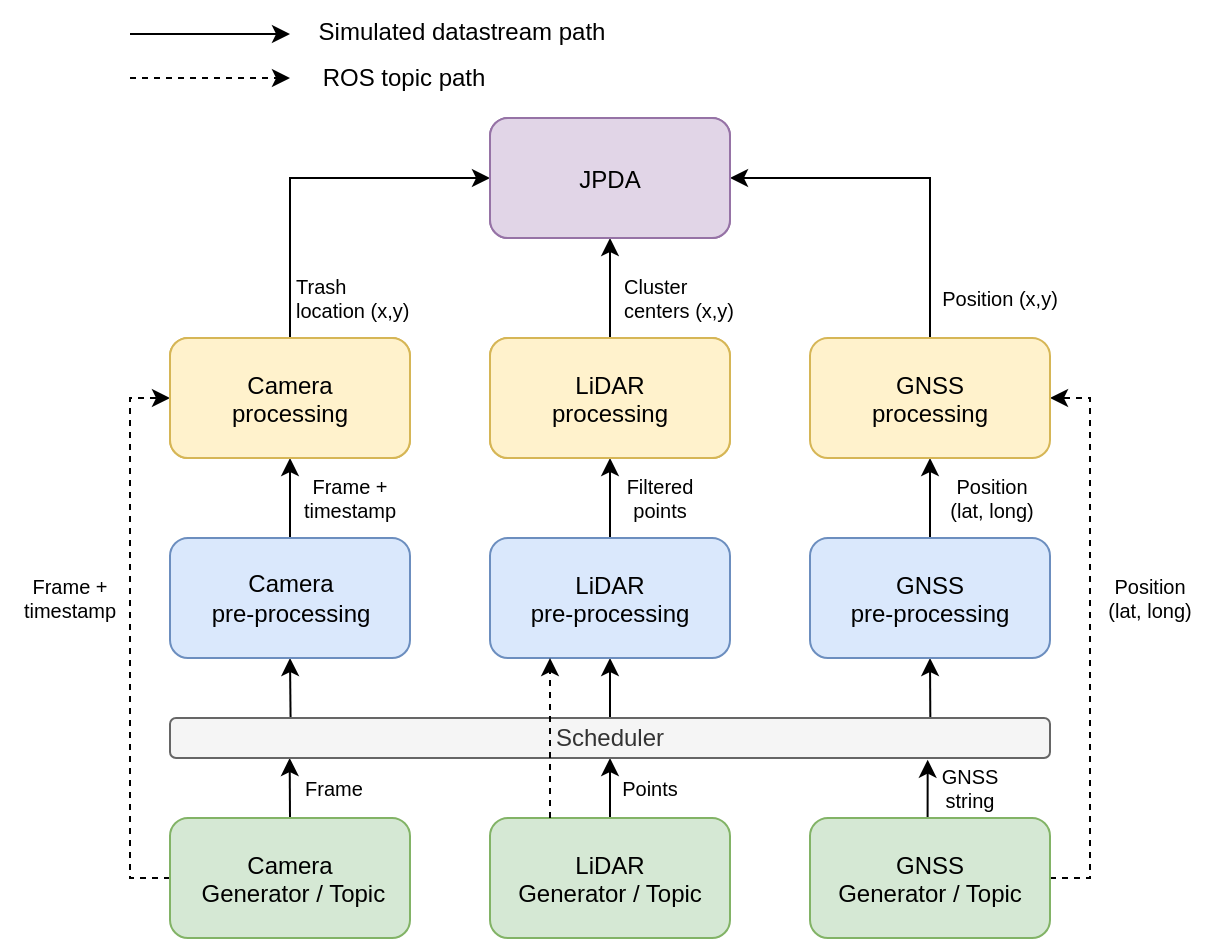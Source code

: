 <mxfile version="21.2.9" type="device">
  <diagram name="Page-1" id="7x5mFuv1EIT4P0MoVlMk">
    <mxGraphModel dx="1347" dy="734" grid="1" gridSize="10" guides="1" tooltips="1" connect="1" arrows="1" fold="1" page="1" pageScale="1" pageWidth="850" pageHeight="1100" math="0" shadow="0">
      <root>
        <mxCell id="0" />
        <mxCell id="1" parent="0" />
        <mxCell id="OizBejJ-ZaFwju5l1YRZ-16" style="edgeStyle=orthogonalEdgeStyle;rounded=0;orthogonalLoop=1;jettySize=auto;html=1;exitX=0.5;exitY=0;exitDx=0;exitDy=0;entryX=0.5;entryY=1;entryDx=0;entryDy=0;" edge="1" parent="1" source="OizBejJ-ZaFwju5l1YRZ-1" target="OizBejJ-ZaFwju5l1YRZ-7">
          <mxGeometry relative="1" as="geometry" />
        </mxCell>
        <mxCell id="OizBejJ-ZaFwju5l1YRZ-48" style="edgeStyle=orthogonalEdgeStyle;rounded=0;orthogonalLoop=1;jettySize=auto;html=1;exitX=0.5;exitY=1;exitDx=0;exitDy=0;entryX=0.137;entryY=-0.024;entryDx=0;entryDy=0;entryPerimeter=0;startArrow=classic;startFill=1;endArrow=none;endFill=0;" edge="1" parent="1" source="OizBejJ-ZaFwju5l1YRZ-1" target="OizBejJ-ZaFwju5l1YRZ-46">
          <mxGeometry relative="1" as="geometry" />
        </mxCell>
        <mxCell id="OizBejJ-ZaFwju5l1YRZ-1" value="Camera&lt;br&gt;pre-processing" style="rounded=1;html=1;fillColor=#dae8fc;strokeColor=#6c8ebf;fontStyle=0;" vertex="1" parent="1">
          <mxGeometry x="160" y="440" width="120" height="60" as="geometry" />
        </mxCell>
        <mxCell id="OizBejJ-ZaFwju5l1YRZ-15" style="edgeStyle=orthogonalEdgeStyle;rounded=0;orthogonalLoop=1;jettySize=auto;html=1;exitX=0.5;exitY=0;exitDx=0;exitDy=0;entryX=0.5;entryY=1;entryDx=0;entryDy=0;" edge="1" parent="1" source="OizBejJ-ZaFwju5l1YRZ-2" target="OizBejJ-ZaFwju5l1YRZ-8">
          <mxGeometry relative="1" as="geometry" />
        </mxCell>
        <mxCell id="OizBejJ-ZaFwju5l1YRZ-49" style="edgeStyle=orthogonalEdgeStyle;rounded=0;orthogonalLoop=1;jettySize=auto;html=1;exitX=0.5;exitY=1;exitDx=0;exitDy=0;entryX=0.5;entryY=0;entryDx=0;entryDy=0;startArrow=classic;startFill=1;endArrow=none;endFill=0;" edge="1" parent="1" source="OizBejJ-ZaFwju5l1YRZ-2" target="OizBejJ-ZaFwju5l1YRZ-46">
          <mxGeometry relative="1" as="geometry" />
        </mxCell>
        <mxCell id="OizBejJ-ZaFwju5l1YRZ-2" value="LiDAR&#xa;pre-processing" style="rounded=1;fillColor=#dae8fc;strokeColor=#6c8ebf;fontStyle=0;" vertex="1" parent="1">
          <mxGeometry x="320" y="440" width="120" height="60" as="geometry" />
        </mxCell>
        <mxCell id="OizBejJ-ZaFwju5l1YRZ-14" style="edgeStyle=orthogonalEdgeStyle;rounded=0;orthogonalLoop=1;jettySize=auto;html=1;exitX=0.5;exitY=0;exitDx=0;exitDy=0;entryX=0.5;entryY=1;entryDx=0;entryDy=0;" edge="1" parent="1" source="OizBejJ-ZaFwju5l1YRZ-3" target="OizBejJ-ZaFwju5l1YRZ-9">
          <mxGeometry relative="1" as="geometry" />
        </mxCell>
        <mxCell id="OizBejJ-ZaFwju5l1YRZ-53" style="edgeStyle=orthogonalEdgeStyle;rounded=0;orthogonalLoop=1;jettySize=auto;html=1;exitX=0.5;exitY=1;exitDx=0;exitDy=0;entryX=0.864;entryY=0.019;entryDx=0;entryDy=0;entryPerimeter=0;startArrow=classic;startFill=1;endArrow=none;endFill=0;" edge="1" parent="1" source="OizBejJ-ZaFwju5l1YRZ-3" target="OizBejJ-ZaFwju5l1YRZ-46">
          <mxGeometry relative="1" as="geometry" />
        </mxCell>
        <mxCell id="OizBejJ-ZaFwju5l1YRZ-3" value="GNSS&#xa;pre-processing" style="rounded=1;fillColor=#dae8fc;strokeColor=#6c8ebf;fontStyle=0;" vertex="1" parent="1">
          <mxGeometry x="480" y="440" width="120" height="60" as="geometry" />
        </mxCell>
        <mxCell id="OizBejJ-ZaFwju5l1YRZ-59" style="edgeStyle=orthogonalEdgeStyle;rounded=0;orthogonalLoop=1;jettySize=auto;html=1;exitX=0;exitY=0.5;exitDx=0;exitDy=0;entryX=0;entryY=0.5;entryDx=0;entryDy=0;dashed=1;" edge="1" parent="1" source="OizBejJ-ZaFwju5l1YRZ-4" target="OizBejJ-ZaFwju5l1YRZ-44">
          <mxGeometry relative="1" as="geometry" />
        </mxCell>
        <mxCell id="OizBejJ-ZaFwju5l1YRZ-61" style="edgeStyle=orthogonalEdgeStyle;rounded=0;orthogonalLoop=1;jettySize=auto;html=1;exitX=0.5;exitY=0;exitDx=0;exitDy=0;entryX=0.136;entryY=1;entryDx=0;entryDy=0;entryPerimeter=0;" edge="1" parent="1" source="OizBejJ-ZaFwju5l1YRZ-4" target="OizBejJ-ZaFwju5l1YRZ-46">
          <mxGeometry relative="1" as="geometry" />
        </mxCell>
        <mxCell id="OizBejJ-ZaFwju5l1YRZ-4" value="Camera&#xa; Generator / Topic" style="rounded=1;fillColor=#d5e8d4;strokeColor=#82b366;fontStyle=0;" vertex="1" parent="1">
          <mxGeometry x="160" y="580" width="120" height="60" as="geometry" />
        </mxCell>
        <mxCell id="OizBejJ-ZaFwju5l1YRZ-55" style="edgeStyle=orthogonalEdgeStyle;rounded=0;orthogonalLoop=1;jettySize=auto;html=1;exitX=0.5;exitY=0;exitDx=0;exitDy=0;entryX=0.5;entryY=1;entryDx=0;entryDy=0;" edge="1" parent="1" source="OizBejJ-ZaFwju5l1YRZ-5" target="OizBejJ-ZaFwju5l1YRZ-46">
          <mxGeometry relative="1" as="geometry" />
        </mxCell>
        <mxCell id="OizBejJ-ZaFwju5l1YRZ-5" value="LiDAR&#xa;Generator / Topic" style="rounded=1;fillColor=#d5e8d4;strokeColor=#82b366;fontStyle=0;" vertex="1" parent="1">
          <mxGeometry x="320" y="580" width="120" height="60" as="geometry" />
        </mxCell>
        <mxCell id="OizBejJ-ZaFwju5l1YRZ-25" style="edgeStyle=orthogonalEdgeStyle;rounded=0;orthogonalLoop=1;jettySize=auto;html=1;exitX=1;exitY=0.5;exitDx=0;exitDy=0;entryX=1;entryY=0.5;entryDx=0;entryDy=0;dashed=1;" edge="1" parent="1" source="OizBejJ-ZaFwju5l1YRZ-6" target="OizBejJ-ZaFwju5l1YRZ-9">
          <mxGeometry relative="1" as="geometry">
            <Array as="points">
              <mxPoint x="620" y="610" />
              <mxPoint x="620" y="370" />
            </Array>
          </mxGeometry>
        </mxCell>
        <mxCell id="OizBejJ-ZaFwju5l1YRZ-57" style="edgeStyle=orthogonalEdgeStyle;rounded=0;orthogonalLoop=1;jettySize=auto;html=1;exitX=0.5;exitY=0;exitDx=0;exitDy=0;entryX=0.861;entryY=1.042;entryDx=0;entryDy=0;entryPerimeter=0;" edge="1" parent="1" source="OizBejJ-ZaFwju5l1YRZ-6" target="OizBejJ-ZaFwju5l1YRZ-46">
          <mxGeometry relative="1" as="geometry" />
        </mxCell>
        <mxCell id="OizBejJ-ZaFwju5l1YRZ-6" value="GNSS&#xa;Generator / Topic" style="rounded=1;fillColor=#d5e8d4;strokeColor=#82b366;fontStyle=0;" vertex="1" parent="1">
          <mxGeometry x="480" y="580" width="120" height="60" as="geometry" />
        </mxCell>
        <mxCell id="OizBejJ-ZaFwju5l1YRZ-19" style="edgeStyle=orthogonalEdgeStyle;rounded=0;orthogonalLoop=1;jettySize=auto;html=1;exitX=0.5;exitY=0;exitDx=0;exitDy=0;entryX=0;entryY=0.5;entryDx=0;entryDy=0;" edge="1" parent="1" source="OizBejJ-ZaFwju5l1YRZ-7" target="OizBejJ-ZaFwju5l1YRZ-10">
          <mxGeometry relative="1" as="geometry" />
        </mxCell>
        <mxCell id="OizBejJ-ZaFwju5l1YRZ-7" value="Camera&lt;br&gt;processing" style="rounded=1;html=1;fillColor=#fff2cc;strokeColor=#d6b656;fontStyle=0;" vertex="1" parent="1">
          <mxGeometry x="160" y="340" width="120" height="60" as="geometry" />
        </mxCell>
        <mxCell id="OizBejJ-ZaFwju5l1YRZ-18" style="edgeStyle=orthogonalEdgeStyle;rounded=0;orthogonalLoop=1;jettySize=auto;html=1;exitX=0.5;exitY=0;exitDx=0;exitDy=0;entryX=0.5;entryY=1;entryDx=0;entryDy=0;" edge="1" parent="1" source="OizBejJ-ZaFwju5l1YRZ-8" target="OizBejJ-ZaFwju5l1YRZ-10">
          <mxGeometry relative="1" as="geometry" />
        </mxCell>
        <mxCell id="OizBejJ-ZaFwju5l1YRZ-8" value="LiDAR&lt;br&gt;processing" style="rounded=1;html=1;fillColor=#fff2cc;strokeColor=#d6b656;fontStyle=0;" vertex="1" parent="1">
          <mxGeometry x="320" y="340" width="120" height="60" as="geometry" />
        </mxCell>
        <mxCell id="OizBejJ-ZaFwju5l1YRZ-17" style="edgeStyle=orthogonalEdgeStyle;rounded=0;orthogonalLoop=1;jettySize=auto;html=1;exitX=0.5;exitY=0;exitDx=0;exitDy=0;entryX=1;entryY=0.5;entryDx=0;entryDy=0;" edge="1" parent="1" source="OizBejJ-ZaFwju5l1YRZ-9" target="OizBejJ-ZaFwju5l1YRZ-10">
          <mxGeometry relative="1" as="geometry" />
        </mxCell>
        <mxCell id="OizBejJ-ZaFwju5l1YRZ-9" value="GNSS&#xa;processing" style="rounded=1;fillColor=#fff2cc;strokeColor=#d6b656;fontStyle=0;" vertex="1" parent="1">
          <mxGeometry x="480" y="340" width="120" height="60" as="geometry" />
        </mxCell>
        <mxCell id="OizBejJ-ZaFwju5l1YRZ-10" value="JPDA" style="rounded=1;html=1;fillColor=#e1d5e7;strokeColor=#9673a6;fontStyle=0;" vertex="1" parent="1">
          <mxGeometry x="320" y="230" width="120" height="60" as="geometry" />
        </mxCell>
        <mxCell id="OizBejJ-ZaFwju5l1YRZ-20" value="" style="endArrow=classic;html=1;rounded=0;" edge="1" parent="1">
          <mxGeometry width="50" height="50" relative="1" as="geometry">
            <mxPoint x="140" y="188" as="sourcePoint" />
            <mxPoint x="220" y="188" as="targetPoint" />
          </mxGeometry>
        </mxCell>
        <mxCell id="OizBejJ-ZaFwju5l1YRZ-21" value="Simulated datastream path" style="text;align=center;verticalAlign=middle;resizable=0;points=[];autosize=1;strokeColor=none;fillColor=none;" vertex="1" parent="1">
          <mxGeometry x="221" y="171" width="170" height="30" as="geometry" />
        </mxCell>
        <mxCell id="OizBejJ-ZaFwju5l1YRZ-22" value="ROS topic path" style="text;align=center;verticalAlign=middle;resizable=0;points=[];autosize=1;strokeColor=none;fillColor=none;" vertex="1" parent="1">
          <mxGeometry x="227" y="194" width="100" height="30" as="geometry" />
        </mxCell>
        <mxCell id="OizBejJ-ZaFwju5l1YRZ-28" value="" style="endArrow=classic;html=1;rounded=0;dashed=1;" edge="1" parent="1">
          <mxGeometry width="50" height="50" relative="1" as="geometry">
            <mxPoint x="140" y="210" as="sourcePoint" />
            <mxPoint x="220" y="210" as="targetPoint" />
          </mxGeometry>
        </mxCell>
        <mxCell id="OizBejJ-ZaFwju5l1YRZ-29" value="Frame" style="text;align=center;verticalAlign=middle;resizable=0;points=[];autosize=1;strokeColor=none;fillColor=none;fontSize=10;" vertex="1" parent="1">
          <mxGeometry x="217" y="550" width="50" height="30" as="geometry" />
        </mxCell>
        <mxCell id="OizBejJ-ZaFwju5l1YRZ-30" value="Points" style="text;align=center;verticalAlign=middle;resizable=0;points=[];autosize=1;strokeColor=none;fillColor=none;fontSize=10;" vertex="1" parent="1">
          <mxGeometry x="375" y="550" width="50" height="30" as="geometry" />
        </mxCell>
        <mxCell id="OizBejJ-ZaFwju5l1YRZ-31" value="GNSS&#xa;string" style="text;align=center;verticalAlign=middle;resizable=0;points=[];autosize=1;strokeColor=none;fillColor=none;fontSize=10;" vertex="1" parent="1">
          <mxGeometry x="535" y="545" width="50" height="40" as="geometry" />
        </mxCell>
        <mxCell id="OizBejJ-ZaFwju5l1YRZ-32" value="Trash &#xa;location (x,y)" style="text;align=left;verticalAlign=middle;resizable=0;points=[];autosize=1;strokeColor=none;fillColor=none;fontSize=10;" vertex="1" parent="1">
          <mxGeometry x="221" y="300" width="80" height="40" as="geometry" />
        </mxCell>
        <mxCell id="OizBejJ-ZaFwju5l1YRZ-33" value="Position&#xa;(lat, long)" style="text;align=center;verticalAlign=middle;resizable=0;points=[];autosize=1;strokeColor=none;fillColor=none;fontSize=10;" vertex="1" parent="1">
          <mxGeometry x="615" y="450" width="70" height="40" as="geometry" />
        </mxCell>
        <mxCell id="OizBejJ-ZaFwju5l1YRZ-34" value="Position&#xa;(lat, long)" style="text;align=center;verticalAlign=middle;resizable=0;points=[];autosize=1;strokeColor=none;fillColor=none;fontSize=10;" vertex="1" parent="1">
          <mxGeometry x="536" y="400" width="70" height="40" as="geometry" />
        </mxCell>
        <mxCell id="OizBejJ-ZaFwju5l1YRZ-35" value="Filtered&#xa;points" style="text;align=center;verticalAlign=middle;resizable=0;points=[];autosize=1;strokeColor=none;fillColor=none;fontSize=10;" vertex="1" parent="1">
          <mxGeometry x="375" y="400" width="60" height="40" as="geometry" />
        </mxCell>
        <mxCell id="OizBejJ-ZaFwju5l1YRZ-36" value="Frame + &#xa;timestamp" style="text;align=center;verticalAlign=middle;resizable=0;points=[];autosize=1;strokeColor=none;fillColor=none;fontSize=10;" vertex="1" parent="1">
          <mxGeometry x="215" y="400" width="70" height="40" as="geometry" />
        </mxCell>
        <mxCell id="OizBejJ-ZaFwju5l1YRZ-37" value="Frame + &#xa;timestamp" style="text;align=center;verticalAlign=middle;resizable=0;points=[];autosize=1;strokeColor=none;fillColor=none;fontSize=10;" vertex="1" parent="1">
          <mxGeometry x="75" y="450" width="70" height="40" as="geometry" />
        </mxCell>
        <mxCell id="OizBejJ-ZaFwju5l1YRZ-38" value="Cluster&#xa;centers (x,y)" style="text;align=left;verticalAlign=middle;resizable=0;points=[];autosize=1;strokeColor=none;fillColor=none;fontSize=10;" vertex="1" parent="1">
          <mxGeometry x="385" y="300" width="80" height="40" as="geometry" />
        </mxCell>
        <mxCell id="OizBejJ-ZaFwju5l1YRZ-39" value="Position (x,y)" style="text;align=center;verticalAlign=middle;resizable=0;points=[];autosize=1;strokeColor=none;fillColor=none;fontSize=10;" vertex="1" parent="1">
          <mxGeometry x="535" y="305" width="80" height="30" as="geometry" />
        </mxCell>
        <mxCell id="OizBejJ-ZaFwju5l1YRZ-42" value="LiDAR&#xa;processing" style="rounded=1;fillColor=#fff2cc;strokeColor=#d6b656;fontStyle=0;" vertex="1" parent="1">
          <mxGeometry x="320" y="340" width="120" height="60" as="geometry" />
        </mxCell>
        <mxCell id="OizBejJ-ZaFwju5l1YRZ-43" value="JPDA" style="rounded=1;fillColor=#e1d5e7;strokeColor=#9673a6;fontStyle=0;" vertex="1" parent="1">
          <mxGeometry x="320" y="230" width="120" height="60" as="geometry" />
        </mxCell>
        <mxCell id="OizBejJ-ZaFwju5l1YRZ-44" value="Camera&#xa;processing" style="rounded=1;fillColor=#fff2cc;strokeColor=#d6b656;fontStyle=0;" vertex="1" parent="1">
          <mxGeometry x="160" y="340" width="120" height="60" as="geometry" />
        </mxCell>
        <mxCell id="OizBejJ-ZaFwju5l1YRZ-46" value="Scheduler" style="rounded=1;whiteSpace=wrap;html=1;fillColor=#f5f5f5;fontColor=#333333;strokeColor=#666666;" vertex="1" parent="1">
          <mxGeometry x="160" y="530" width="440" height="20" as="geometry" />
        </mxCell>
        <mxCell id="OizBejJ-ZaFwju5l1YRZ-62" style="edgeStyle=orthogonalEdgeStyle;rounded=0;orthogonalLoop=1;jettySize=auto;html=1;exitX=0.25;exitY=0;exitDx=0;exitDy=0;entryX=0.25;entryY=1;entryDx=0;entryDy=0;dashed=1;" edge="1" parent="1" source="OizBejJ-ZaFwju5l1YRZ-5" target="OizBejJ-ZaFwju5l1YRZ-2">
          <mxGeometry relative="1" as="geometry" />
        </mxCell>
      </root>
    </mxGraphModel>
  </diagram>
</mxfile>
